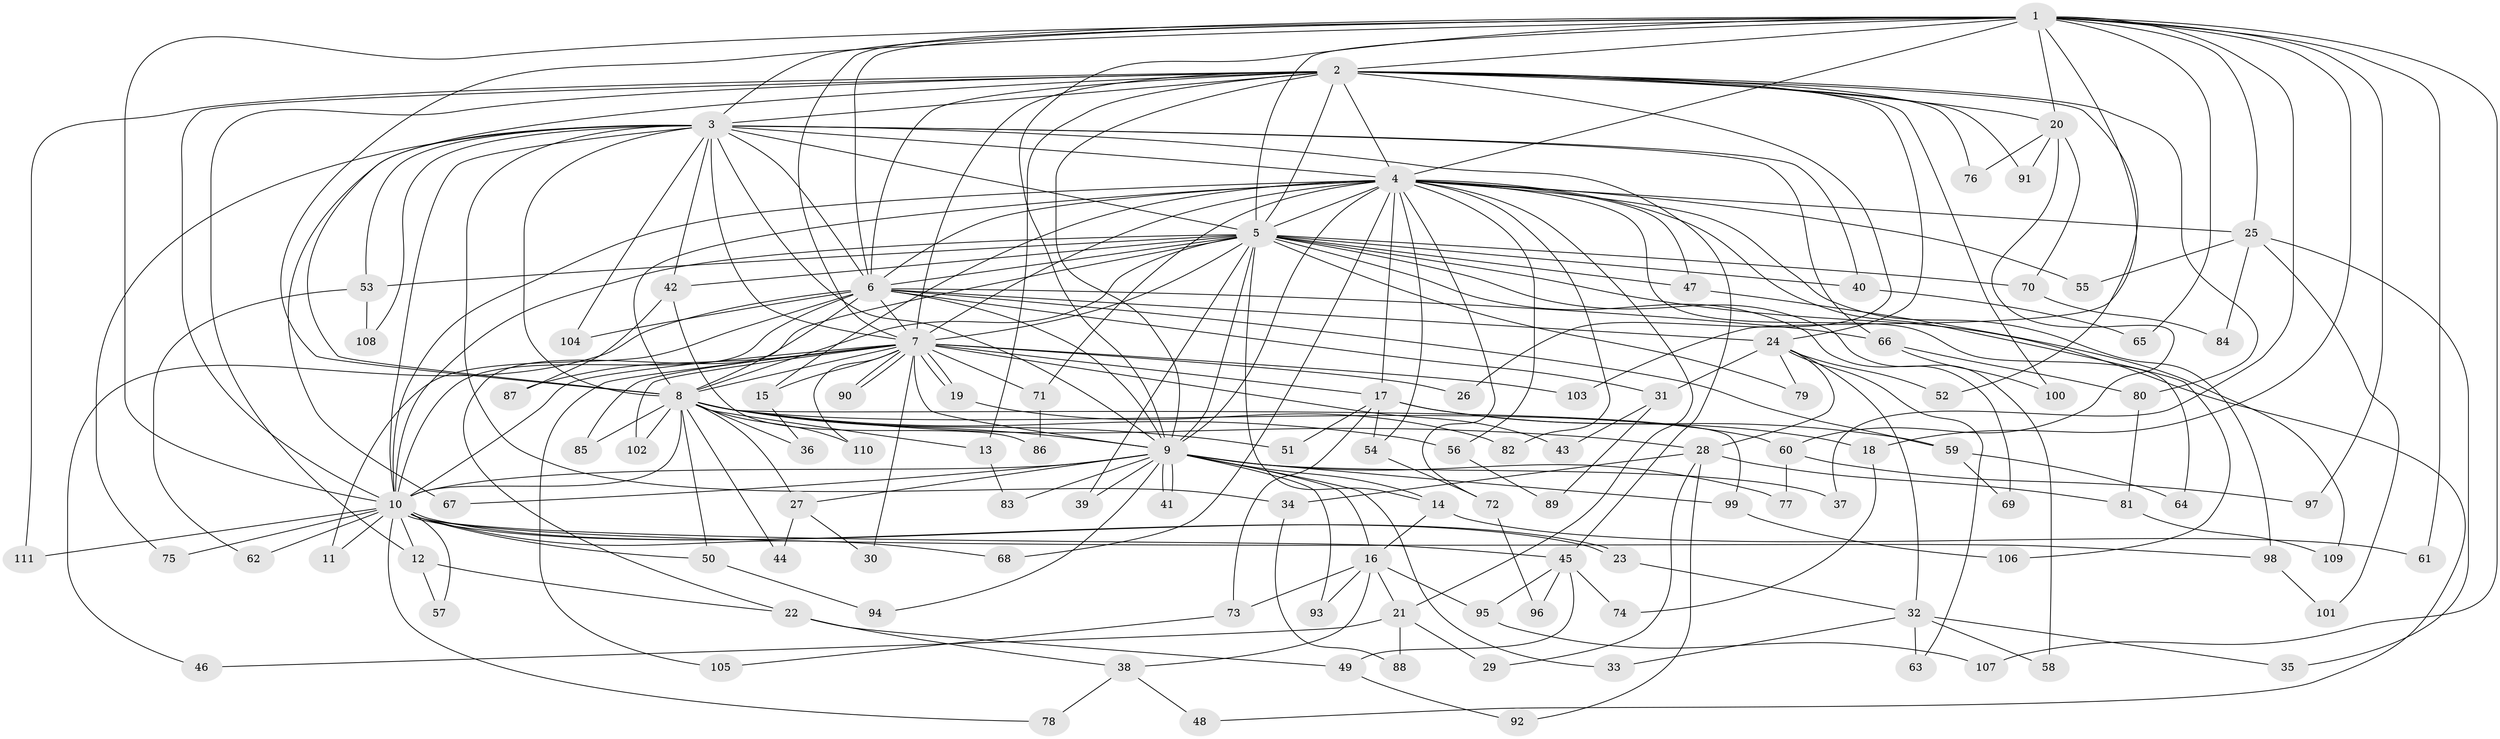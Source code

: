 // Generated by graph-tools (version 1.1) at 2025/34/03/09/25 02:34:44]
// undirected, 111 vertices, 247 edges
graph export_dot {
graph [start="1"]
  node [color=gray90,style=filled];
  1;
  2;
  3;
  4;
  5;
  6;
  7;
  8;
  9;
  10;
  11;
  12;
  13;
  14;
  15;
  16;
  17;
  18;
  19;
  20;
  21;
  22;
  23;
  24;
  25;
  26;
  27;
  28;
  29;
  30;
  31;
  32;
  33;
  34;
  35;
  36;
  37;
  38;
  39;
  40;
  41;
  42;
  43;
  44;
  45;
  46;
  47;
  48;
  49;
  50;
  51;
  52;
  53;
  54;
  55;
  56;
  57;
  58;
  59;
  60;
  61;
  62;
  63;
  64;
  65;
  66;
  67;
  68;
  69;
  70;
  71;
  72;
  73;
  74;
  75;
  76;
  77;
  78;
  79;
  80;
  81;
  82;
  83;
  84;
  85;
  86;
  87;
  88;
  89;
  90;
  91;
  92;
  93;
  94;
  95;
  96;
  97;
  98;
  99;
  100;
  101;
  102;
  103;
  104;
  105;
  106;
  107;
  108;
  109;
  110;
  111;
  1 -- 2;
  1 -- 3;
  1 -- 4;
  1 -- 5;
  1 -- 6;
  1 -- 7;
  1 -- 8;
  1 -- 9;
  1 -- 10;
  1 -- 18;
  1 -- 20;
  1 -- 25;
  1 -- 37;
  1 -- 61;
  1 -- 65;
  1 -- 97;
  1 -- 103;
  1 -- 107;
  2 -- 3;
  2 -- 4;
  2 -- 5;
  2 -- 6;
  2 -- 7;
  2 -- 8;
  2 -- 9;
  2 -- 10;
  2 -- 12;
  2 -- 13;
  2 -- 20;
  2 -- 24;
  2 -- 26;
  2 -- 52;
  2 -- 76;
  2 -- 80;
  2 -- 91;
  2 -- 100;
  2 -- 111;
  3 -- 4;
  3 -- 5;
  3 -- 6;
  3 -- 7;
  3 -- 8;
  3 -- 9;
  3 -- 10;
  3 -- 34;
  3 -- 40;
  3 -- 42;
  3 -- 45;
  3 -- 53;
  3 -- 66;
  3 -- 67;
  3 -- 75;
  3 -- 104;
  3 -- 108;
  4 -- 5;
  4 -- 6;
  4 -- 7;
  4 -- 8;
  4 -- 9;
  4 -- 10;
  4 -- 15;
  4 -- 17;
  4 -- 21;
  4 -- 25;
  4 -- 47;
  4 -- 54;
  4 -- 55;
  4 -- 56;
  4 -- 64;
  4 -- 68;
  4 -- 71;
  4 -- 72;
  4 -- 82;
  4 -- 98;
  4 -- 106;
  5 -- 6;
  5 -- 7;
  5 -- 8;
  5 -- 9;
  5 -- 10;
  5 -- 14;
  5 -- 22;
  5 -- 39;
  5 -- 40;
  5 -- 42;
  5 -- 47;
  5 -- 48;
  5 -- 53;
  5 -- 58;
  5 -- 69;
  5 -- 70;
  5 -- 79;
  6 -- 7;
  6 -- 8;
  6 -- 9;
  6 -- 10;
  6 -- 11;
  6 -- 24;
  6 -- 31;
  6 -- 46;
  6 -- 59;
  6 -- 66;
  6 -- 104;
  7 -- 8;
  7 -- 9;
  7 -- 10;
  7 -- 15;
  7 -- 17;
  7 -- 19;
  7 -- 19;
  7 -- 26;
  7 -- 30;
  7 -- 43;
  7 -- 71;
  7 -- 85;
  7 -- 87;
  7 -- 90;
  7 -- 90;
  7 -- 102;
  7 -- 103;
  7 -- 105;
  7 -- 110;
  8 -- 9;
  8 -- 10;
  8 -- 13;
  8 -- 27;
  8 -- 28;
  8 -- 36;
  8 -- 44;
  8 -- 50;
  8 -- 51;
  8 -- 56;
  8 -- 60;
  8 -- 85;
  8 -- 99;
  8 -- 102;
  8 -- 110;
  9 -- 10;
  9 -- 14;
  9 -- 16;
  9 -- 27;
  9 -- 33;
  9 -- 37;
  9 -- 39;
  9 -- 41;
  9 -- 41;
  9 -- 67;
  9 -- 77;
  9 -- 83;
  9 -- 93;
  9 -- 94;
  9 -- 99;
  10 -- 11;
  10 -- 12;
  10 -- 23;
  10 -- 23;
  10 -- 45;
  10 -- 50;
  10 -- 57;
  10 -- 62;
  10 -- 68;
  10 -- 75;
  10 -- 78;
  10 -- 98;
  10 -- 111;
  12 -- 22;
  12 -- 57;
  13 -- 83;
  14 -- 16;
  14 -- 61;
  15 -- 36;
  16 -- 21;
  16 -- 38;
  16 -- 73;
  16 -- 93;
  16 -- 95;
  17 -- 18;
  17 -- 51;
  17 -- 54;
  17 -- 59;
  17 -- 73;
  18 -- 74;
  19 -- 82;
  20 -- 60;
  20 -- 70;
  20 -- 76;
  20 -- 91;
  21 -- 29;
  21 -- 46;
  21 -- 88;
  22 -- 38;
  22 -- 49;
  23 -- 32;
  24 -- 28;
  24 -- 31;
  24 -- 32;
  24 -- 52;
  24 -- 63;
  24 -- 79;
  25 -- 35;
  25 -- 55;
  25 -- 84;
  25 -- 101;
  27 -- 30;
  27 -- 44;
  28 -- 29;
  28 -- 34;
  28 -- 81;
  28 -- 92;
  31 -- 43;
  31 -- 89;
  32 -- 33;
  32 -- 35;
  32 -- 58;
  32 -- 63;
  34 -- 88;
  38 -- 48;
  38 -- 78;
  40 -- 65;
  42 -- 86;
  42 -- 87;
  45 -- 49;
  45 -- 74;
  45 -- 95;
  45 -- 96;
  47 -- 109;
  49 -- 92;
  50 -- 94;
  53 -- 62;
  53 -- 108;
  54 -- 72;
  56 -- 89;
  59 -- 64;
  59 -- 69;
  60 -- 77;
  60 -- 97;
  66 -- 80;
  66 -- 100;
  70 -- 84;
  71 -- 86;
  72 -- 96;
  73 -- 105;
  80 -- 81;
  81 -- 109;
  95 -- 107;
  98 -- 101;
  99 -- 106;
}
